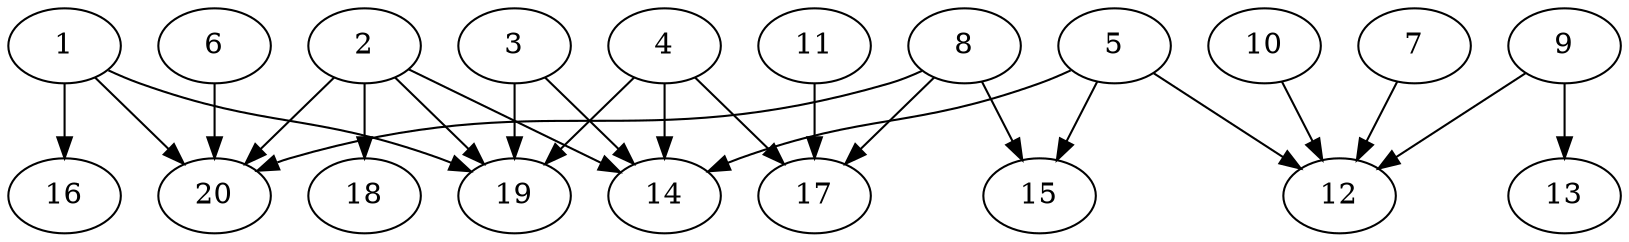 // DAG automatically generated by daggen at Wed Jul 24 21:26:16 2019
// ./daggen --dot -n 20 --ccr 0.5 --fat 0.8 --regular 0.5 --density 0.5 --mindata 5242880 --maxdata 52428800 
digraph G {
  1 [size="78501888", alpha="0.18", expect_size="39250944"] 
  1 -> 16 [size ="39250944"]
  1 -> 19 [size ="39250944"]
  1 -> 20 [size ="39250944"]
  2 [size="46422016", alpha="0.11", expect_size="23211008"] 
  2 -> 14 [size ="23211008"]
  2 -> 18 [size ="23211008"]
  2 -> 19 [size ="23211008"]
  2 -> 20 [size ="23211008"]
  3 [size="33972224", alpha="0.15", expect_size="16986112"] 
  3 -> 14 [size ="16986112"]
  3 -> 19 [size ="16986112"]
  4 [size="20738048", alpha="0.14", expect_size="10369024"] 
  4 -> 14 [size ="10369024"]
  4 -> 17 [size ="10369024"]
  4 -> 19 [size ="10369024"]
  5 [size="30009344", alpha="0.11", expect_size="15004672"] 
  5 -> 12 [size ="15004672"]
  5 -> 14 [size ="15004672"]
  5 -> 15 [size ="15004672"]
  6 [size="56047616", alpha="0.09", expect_size="28023808"] 
  6 -> 20 [size ="28023808"]
  7 [size="54087680", alpha="0.08", expect_size="27043840"] 
  7 -> 12 [size ="27043840"]
  8 [size="21315584", alpha="0.00", expect_size="10657792"] 
  8 -> 15 [size ="10657792"]
  8 -> 17 [size ="10657792"]
  8 -> 20 [size ="10657792"]
  9 [size="72341504", alpha="0.02", expect_size="36170752"] 
  9 -> 12 [size ="36170752"]
  9 -> 13 [size ="36170752"]
  10 [size="101871616", alpha="0.15", expect_size="50935808"] 
  10 -> 12 [size ="50935808"]
  11 [size="70279168", alpha="0.16", expect_size="35139584"] 
  11 -> 17 [size ="35139584"]
  12 [size="63010816", alpha="0.19", expect_size="31505408"] 
  13 [size="20502528", alpha="0.05", expect_size="10251264"] 
  14 [size="90126336", alpha="0.03", expect_size="45063168"] 
  15 [size="60549120", alpha="0.13", expect_size="30274560"] 
  16 [size="16955392", alpha="0.14", expect_size="8477696"] 
  17 [size="59172864", alpha="0.18", expect_size="29586432"] 
  18 [size="98328576", alpha="0.15", expect_size="49164288"] 
  19 [size="100151296", alpha="0.14", expect_size="50075648"] 
  20 [size="16572416", alpha="0.09", expect_size="8286208"] 
}
